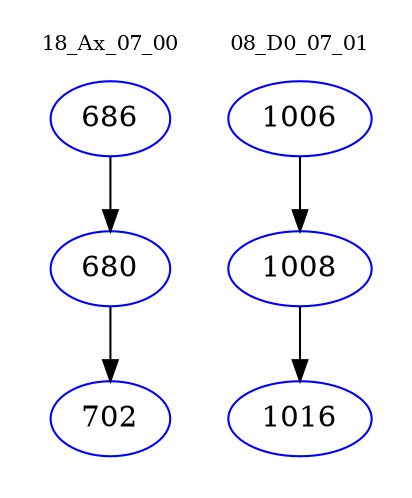 digraph{
subgraph cluster_0 {
color = white
label = "18_Ax_07_00";
fontsize=10;
T0_686 [label="686", color="blue"]
T0_686 -> T0_680 [color="black"]
T0_680 [label="680", color="blue"]
T0_680 -> T0_702 [color="black"]
T0_702 [label="702", color="blue"]
}
subgraph cluster_1 {
color = white
label = "08_D0_07_01";
fontsize=10;
T1_1006 [label="1006", color="blue"]
T1_1006 -> T1_1008 [color="black"]
T1_1008 [label="1008", color="blue"]
T1_1008 -> T1_1016 [color="black"]
T1_1016 [label="1016", color="blue"]
}
}
